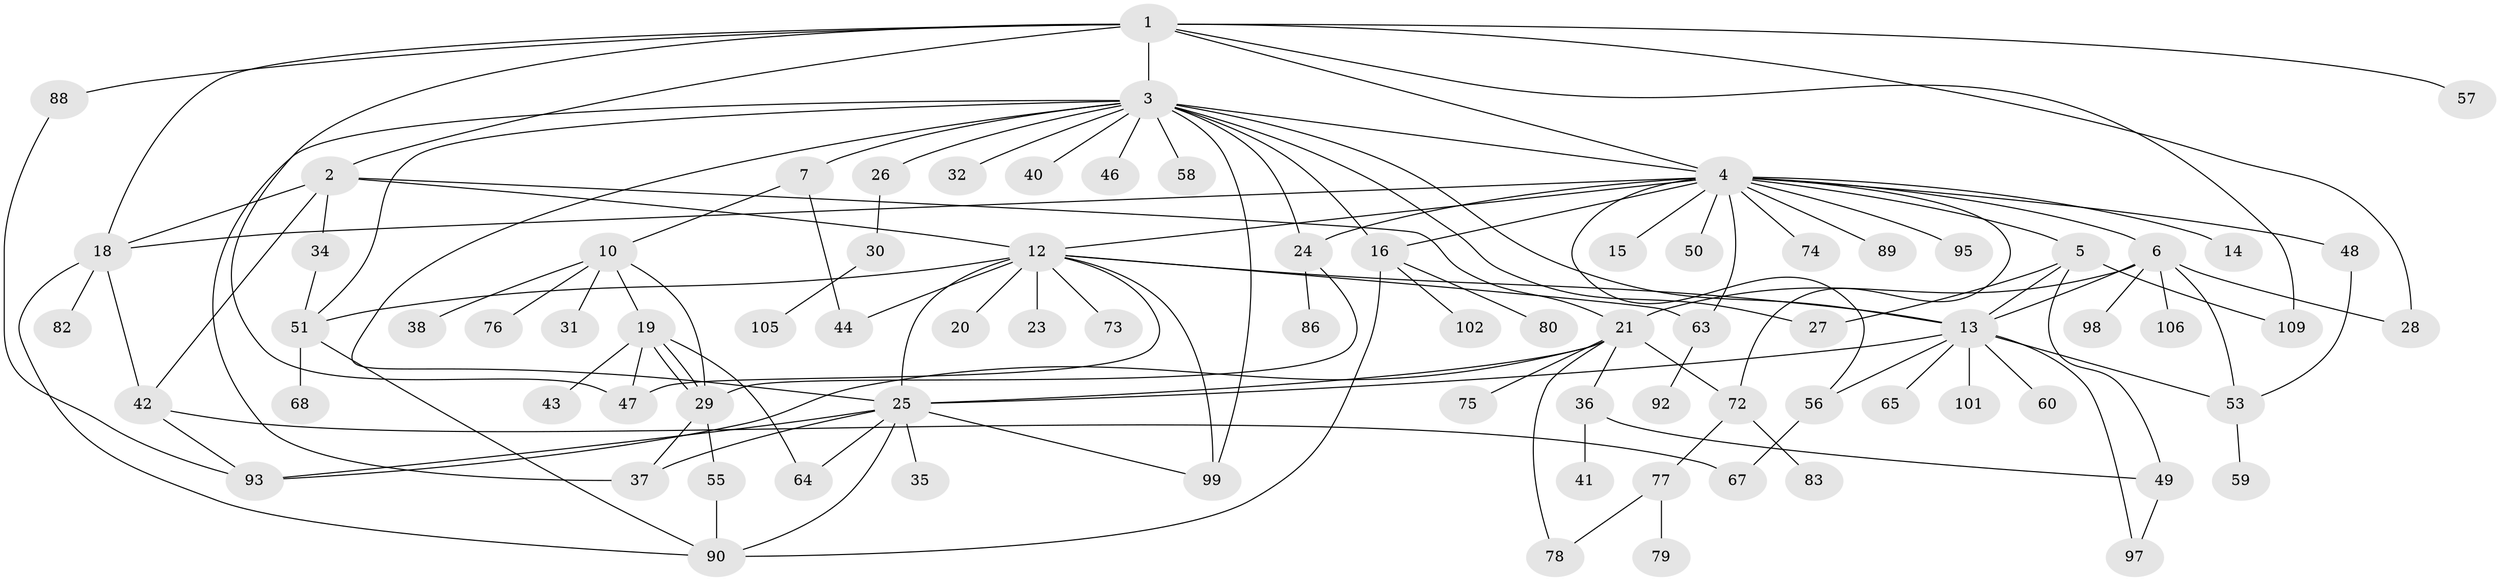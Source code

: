 // original degree distribution, {10: 0.01834862385321101, 7: 0.045871559633027525, 17: 0.009174311926605505, 19: 0.009174311926605505, 3: 0.12844036697247707, 1: 0.41284403669724773, 4: 0.045871559633027525, 12: 0.01834862385321101, 5: 0.03669724770642202, 2: 0.24770642201834864, 6: 0.027522935779816515}
// Generated by graph-tools (version 1.1) at 2025/41/03/06/25 10:41:48]
// undirected, 81 vertices, 126 edges
graph export_dot {
graph [start="1"]
  node [color=gray90,style=filled];
  1 [super="+11"];
  2 [super="+52"];
  3 [super="+107"];
  4 [super="+8"];
  5 [super="+9"];
  6 [super="+17"];
  7;
  10 [super="+66"];
  12 [super="+22"];
  13 [super="+39"];
  14;
  15;
  16 [super="+33"];
  18 [super="+71"];
  19 [super="+69"];
  20;
  21 [super="+70"];
  23;
  24 [super="+108"];
  25 [super="+61"];
  26;
  27;
  28;
  29 [super="+45"];
  30 [super="+54"];
  31;
  32;
  34;
  35;
  36 [super="+96"];
  37;
  38 [super="+62"];
  40 [super="+81"];
  41;
  42;
  43;
  44;
  46;
  47;
  48 [super="+94"];
  49;
  50;
  51 [super="+104"];
  53 [super="+87"];
  55;
  56;
  57;
  58;
  59;
  60;
  63;
  64;
  65;
  67 [super="+84"];
  68;
  72;
  73;
  74;
  75;
  76 [super="+91"];
  77 [super="+85"];
  78;
  79;
  80;
  82;
  83;
  86;
  88;
  89;
  90 [super="+103"];
  92;
  93 [super="+100"];
  95;
  97;
  98;
  99;
  101;
  102;
  105;
  106;
  109;
  1 -- 2;
  1 -- 3;
  1 -- 4;
  1 -- 28;
  1 -- 47;
  1 -- 57;
  1 -- 88;
  1 -- 109;
  1 -- 18;
  2 -- 21 [weight=2];
  2 -- 34;
  2 -- 42;
  2 -- 12;
  2 -- 18;
  3 -- 4;
  3 -- 7;
  3 -- 13;
  3 -- 16;
  3 -- 24 [weight=2];
  3 -- 25;
  3 -- 26;
  3 -- 27;
  3 -- 32;
  3 -- 37;
  3 -- 40;
  3 -- 46;
  3 -- 58;
  3 -- 99;
  3 -- 51;
  4 -- 5;
  4 -- 6;
  4 -- 12;
  4 -- 14;
  4 -- 15;
  4 -- 18;
  4 -- 24;
  4 -- 48;
  4 -- 50;
  4 -- 56;
  4 -- 63;
  4 -- 72;
  4 -- 74;
  4 -- 89;
  4 -- 95;
  4 -- 16;
  5 -- 27;
  5 -- 49;
  5 -- 109;
  5 -- 13;
  6 -- 13;
  6 -- 21;
  6 -- 53;
  6 -- 98;
  6 -- 106;
  6 -- 28;
  7 -- 10;
  7 -- 44;
  10 -- 19;
  10 -- 29;
  10 -- 31;
  10 -- 38;
  10 -- 76;
  12 -- 13;
  12 -- 20;
  12 -- 23;
  12 -- 25 [weight=2];
  12 -- 44;
  12 -- 47;
  12 -- 63;
  12 -- 73;
  12 -- 99;
  12 -- 51;
  13 -- 53;
  13 -- 56;
  13 -- 60;
  13 -- 65;
  13 -- 97;
  13 -- 101;
  13 -- 25;
  16 -- 80;
  16 -- 102;
  16 -- 90;
  18 -- 82;
  18 -- 42;
  18 -- 90;
  19 -- 29;
  19 -- 29;
  19 -- 43;
  19 -- 47;
  19 -- 64;
  21 -- 25;
  21 -- 36;
  21 -- 72;
  21 -- 75;
  21 -- 78;
  21 -- 93;
  24 -- 29;
  24 -- 86;
  25 -- 35;
  25 -- 90;
  25 -- 64;
  25 -- 99;
  25 -- 37;
  25 -- 93;
  26 -- 30;
  29 -- 37;
  29 -- 55;
  30 -- 105;
  34 -- 51;
  36 -- 41;
  36 -- 49;
  42 -- 67;
  42 -- 93;
  48 -- 53;
  49 -- 97;
  51 -- 68;
  51 -- 90;
  53 -- 59;
  55 -- 90;
  56 -- 67;
  63 -- 92;
  72 -- 77;
  72 -- 83;
  77 -- 79;
  77 -- 78;
  88 -- 93;
}
